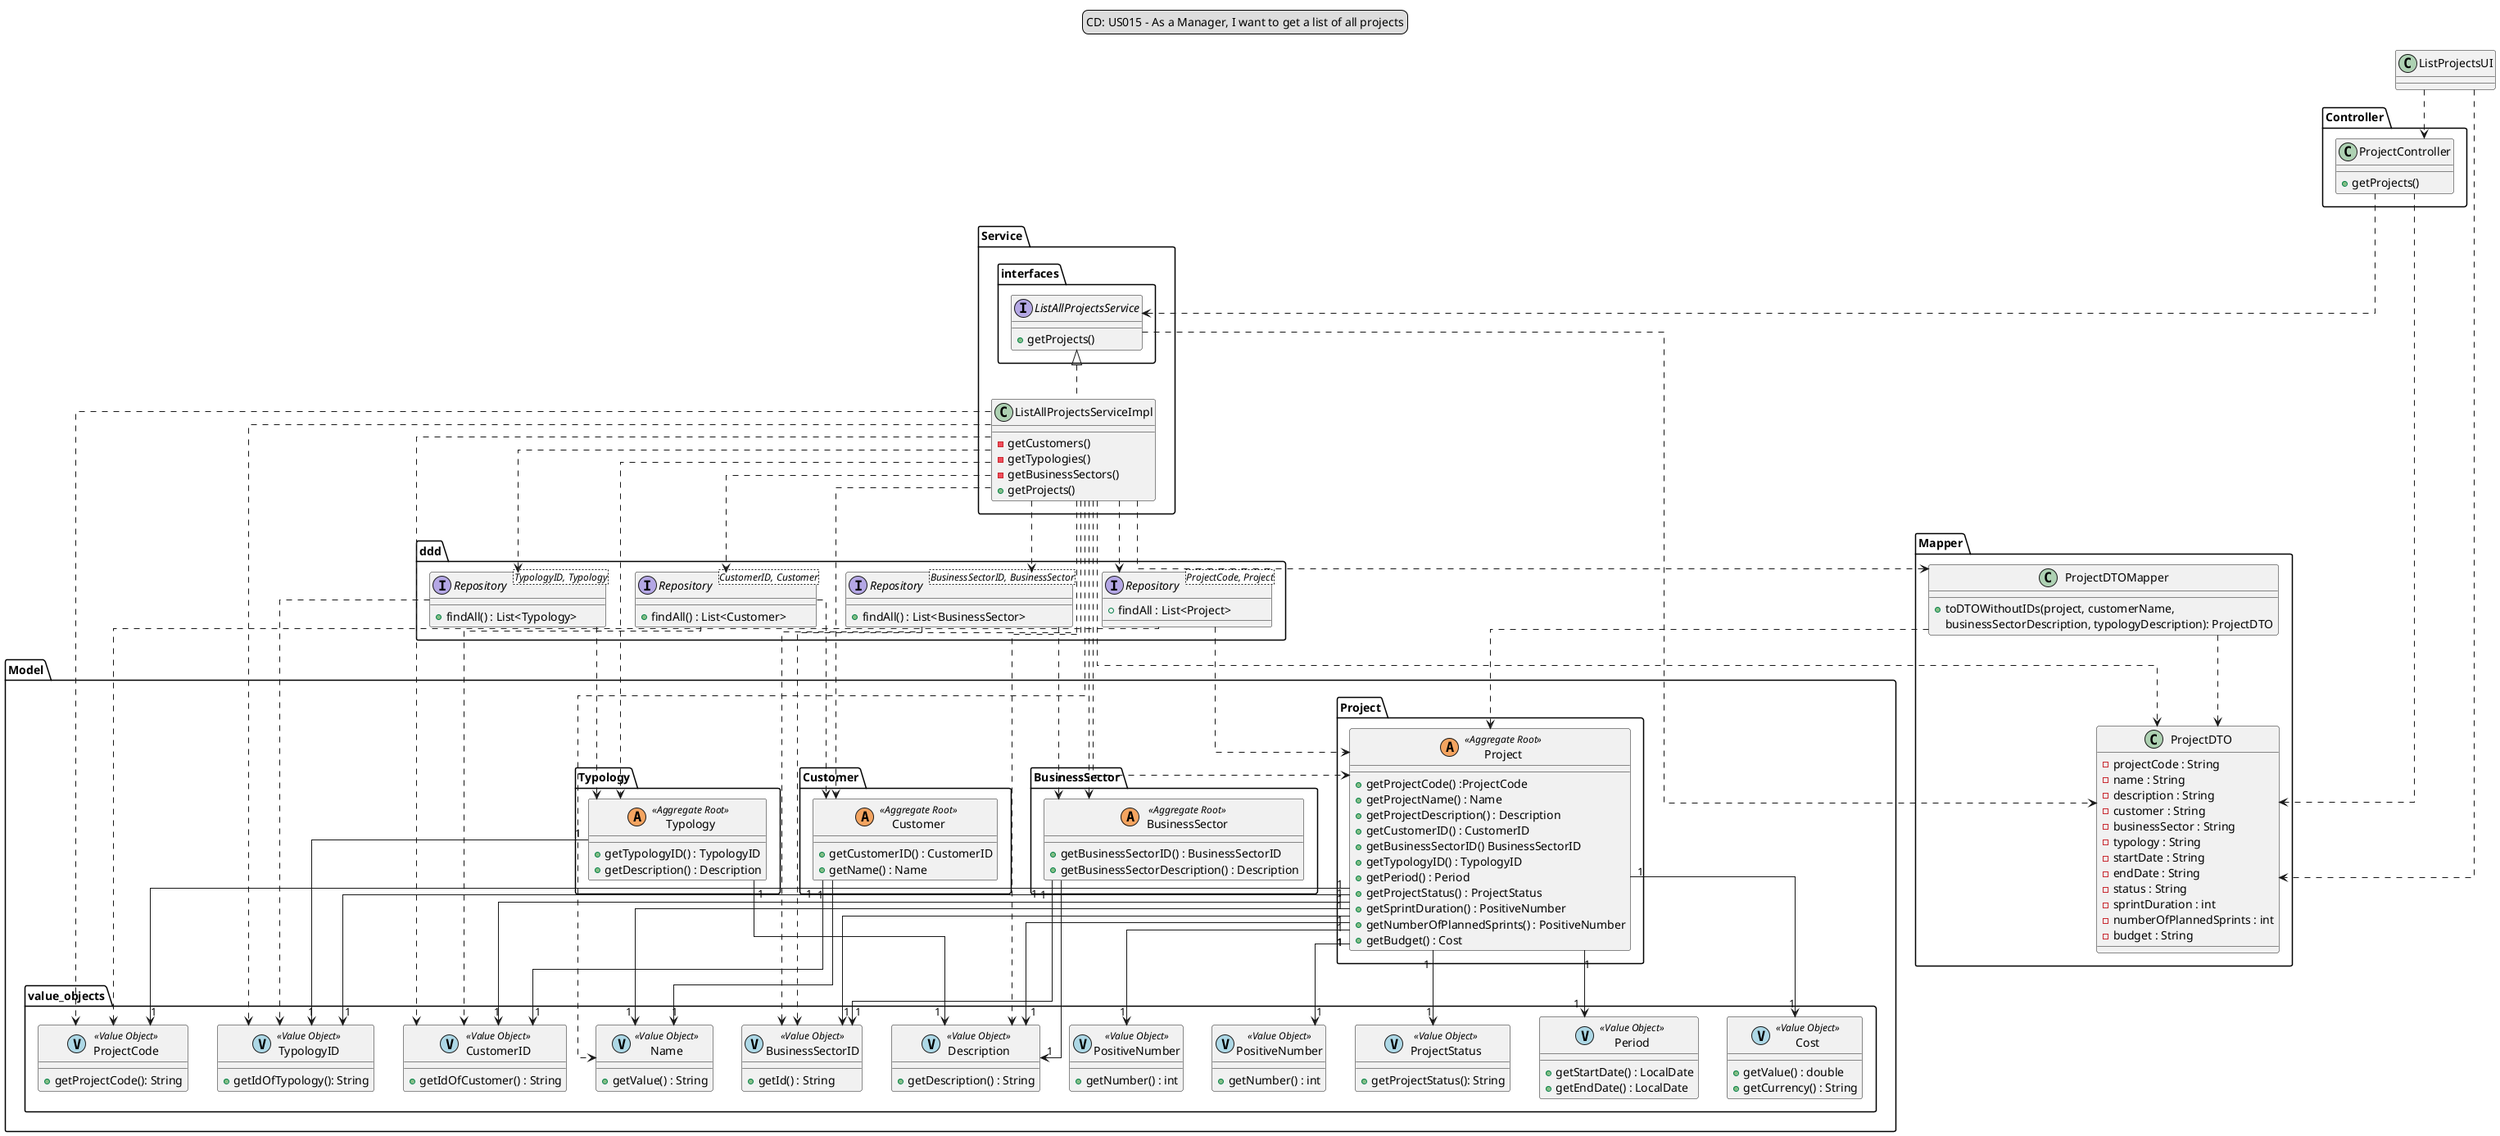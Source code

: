 @startuml

legend top
CD: US015 - As a Manager, I want to get a list of all projects
end legend

skinparam linetype ortho

package Controller {
    class "ProjectController" as controller {
        +getProjects()
    }
}

package Service {
    package interfaces {
        interface "ListAllProjectsService" as  serviceI {
            +getProjects()
        }
    }
    class "ListAllProjectsServiceImpl" as service {
        -getCustomers()
        -getTypologies()
        -getBusinessSectors()
        +getProjects()
    }
}

package ddd {
    interface "Repository<ProjectCode, Project>" as interfacePrjRepo {
        +findAll : List<Project>
    }
    interface "Repository<TypologyID, Typology>" as interfaceTypoRepo {
        +findAll() : List<Typology>
    }
    interface "Repository<BusinessSectorID, BusinessSector>" as interfaceBusinessSecRepo {
        +findAll() : List<BusinessSector>
    }
    interface "Repository<CustomerID, Customer>" as interfaceCustomerRepo {
        +findAll() : List<Customer>
    }
}

package Mapper {
    class "ProjectDTOMapper" as projectMapper {
        + toDTOWithoutIDs(project, customerName,
        businessSectorDescription, typologyDescription): ProjectDTO
    }
    class "ProjectDTO" as projectDTO {
     - projectCode : String
     - name : String
     - description : String
     - customer : String
     - businessSector : String
     - typology : String
     - startDate : String
     - endDate : String
     - status : String
     - sprintDuration : int
     - numberOfPlannedSprints : int
     - budget : String
     }
}

package Model {

    package value_objects {
        class "ProjectCode" as projectCode <<(V, LightBlue) Value Object>> {
            +getProjectCode(): String
        }
        class "Name" as name <<(V, LightBlue) Value Object>> {
            +getValue() : String
        }
        class "Description" as description <<(V, LightBlue) Value Object>> {
            +getDescription() : String
        }
        class "CustomerID" as customerID <<(V, LightBlue) Value Object>> {
            +getIdOfCustomer() : String
        }
        class "BusinessSectorID" as businessSectorID <<(V, LightBlue) Value Object>> {
            +getId() : String
        }
        class "TypologyID" as typologyID <<(V, LightBlue) Value Object>> {
            +getIdOfTypology(): String
        }
        class "ProjectStatus" as projectStatus <<(V, LightBlue) Value Object>> {
            +getProjectStatus(): String
        }
        class "PositiveNumber" as sprintDuration <<(V, LightBlue) Value Object>> {
            +getNumber() : int
        }
        class "PositiveNumber" as numberOfPlannedSprints <<(V, LightBlue) Value Object>> {
            +getNumber() : int
        }
        class "Cost" as budget <<(V, LightBlue) Value Object>> {
            +getValue() : double
            +getCurrency() : String
        }
        class "Period" as period <<(V, LightBlue) Value Object>> {
            +getStartDate() : LocalDate
            +getEndDate() : LocalDate
        }
    }

    package Project {
        class "Project" as project <<(A,SandyBrown) Aggregate Root>> {
            +getProjectCode() :ProjectCode
            +getProjectName() : Name
            +getProjectDescription() : Description
            +getCustomerID() : CustomerID
            +getBusinessSectorID() BusinessSectorID
            +getTypologyID() : TypologyID
            +getPeriod() : Period
            +getProjectStatus() : ProjectStatus
            +getSprintDuration() : PositiveNumber
            +getNumberOfPlannedSprints() : PositiveNumber
            +getBudget() : Cost
        }
    }

    package Typology {
        class "Typology" as typology <<(A,SandyBrown) Aggregate Root>> {
            +getTypologyID() : TypologyID
            +getDescription() : Description
        }
    }

    package Customer {
        class "Customer" as customer <<(A,SandyBrown) Aggregate Root>> {
            +getCustomerID() : CustomerID
            +getName() : Name
        }
    }
    package BusinessSector{
        class "BusinessSector" as businessSector <<(A,SandyBrown) Aggregate Root>> {
            +getBusinessSectorID() : BusinessSectorID
            +getBusinessSectorDescription() : Description
        }
    }
}

ListProjectsUI ..> controller
ListProjectsUI ..> projectDTO

controller ..> serviceI
controller ...> projectDTO
serviceI <|.. service
serviceI ..> projectDTO

service ..> interfacePrjRepo
service ..> interfaceTypoRepo
service ..> interfaceBusinessSecRepo
service ..> interfaceCustomerRepo
service ..> projectMapper
service ..> projectDTO
service ..> project
service ..> projectCode
service ..> customer
service ..> customerID
service ..> businessSector
service ..> businessSectorID
service ..> typology
service ..> typologyID
service ..> name
service ..> description

interfacePrjRepo ..> project
interfacePrjRepo ..> projectCode
interfaceTypoRepo ..> typology
interfaceTypoRepo ..> typologyID
interfaceBusinessSecRepo ..> businessSector
interfaceBusinessSecRepo ..> businessSectorID
interfaceCustomerRepo ..> customer
interfaceCustomerRepo ..> customerID

project "1" --> "1" projectCode
project "1" --> "1" name
project "1" --> "1" description
project "1" --> "1" customerID
project "1" --> "1" businessSectorID
project "1" --> "1" typologyID
project "1" --> "1" projectStatus
project "1" --> "1" sprintDuration
project "1" --> "1" numberOfPlannedSprints
project "1" --> "1" budget
project "1" --> "1" period

typology "1" --> "1" "typologyID"
typology "1" --> "1" "description"

customer "1" --> "1" "customerID"
customer "1" --> "1" "name"

businessSector "1" --> "1" "businessSectorID"
businessSector "1" --> "1" "description"

projectMapper ..> projectDTO
projectMapper ..> project

@enduml